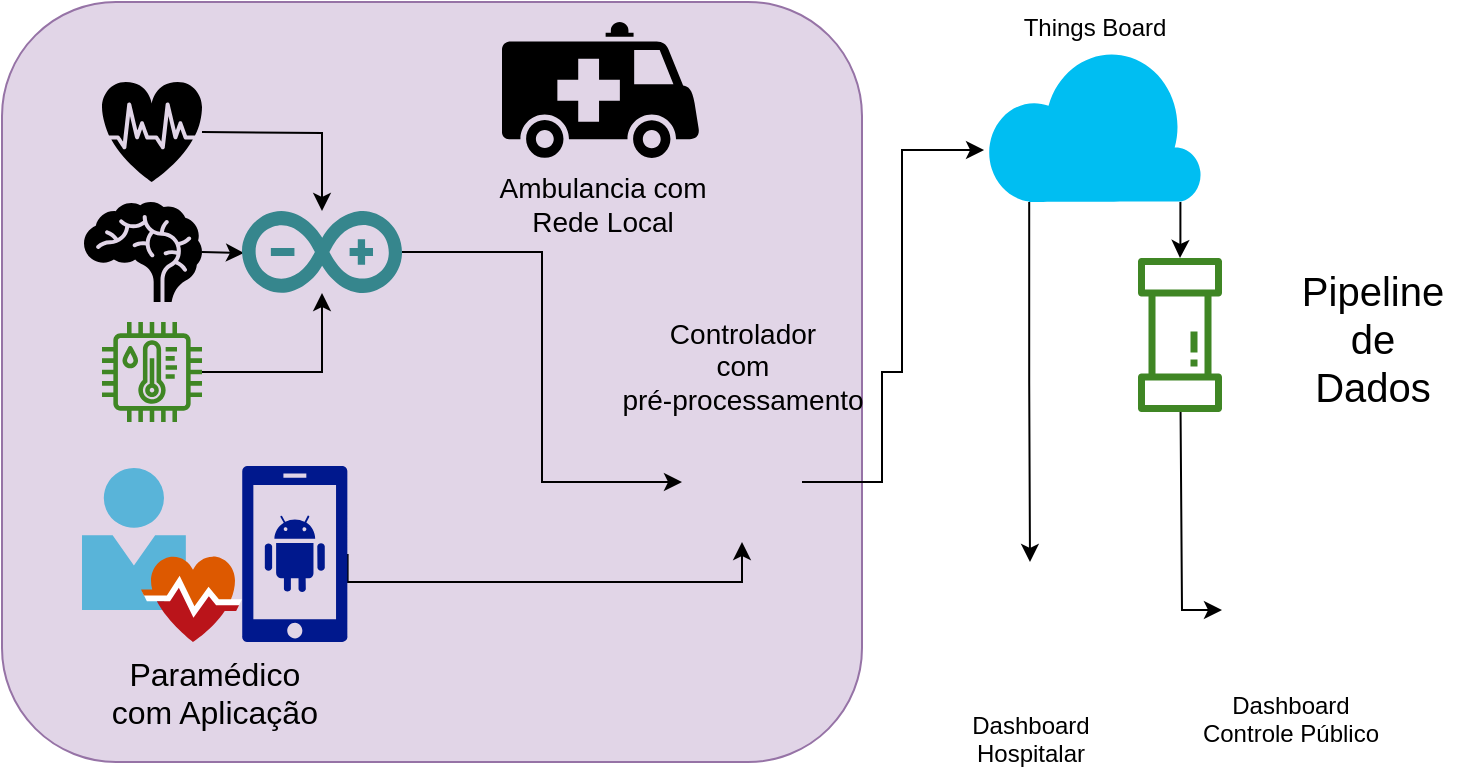 <mxfile version="20.3.0" type="device"><diagram id="4s0wln01ShHmW0BQwzLd" name="Page-1"><mxGraphModel dx="1664" dy="1552" grid="1" gridSize="10" guides="1" tooltips="1" connect="1" arrows="1" fold="1" page="1" pageScale="1" pageWidth="850" pageHeight="1100" math="0" shadow="0"><root><mxCell id="0"/><mxCell id="1" parent="0"/><mxCell id="iYYBn_W9XrQ1xkzKULVg-47" value="" style="rounded=1;whiteSpace=wrap;html=1;fontSize=24;fillColor=#e1d5e7;strokeColor=#9673a6;" vertex="1" parent="1"><mxGeometry x="-20" y="-30" width="430" height="380" as="geometry"/></mxCell><mxCell id="iYYBn_W9XrQ1xkzKULVg-13" style="edgeStyle=orthogonalEdgeStyle;rounded=0;orthogonalLoop=1;jettySize=auto;html=1;" edge="1" parent="1" target="iYYBn_W9XrQ1xkzKULVg-6"><mxGeometry relative="1" as="geometry"><mxPoint x="80" y="95" as="sourcePoint"/></mxGeometry></mxCell><mxCell id="iYYBn_W9XrQ1xkzKULVg-12" style="edgeStyle=orthogonalEdgeStyle;rounded=0;orthogonalLoop=1;jettySize=auto;html=1;" edge="1" parent="1" target="iYYBn_W9XrQ1xkzKULVg-6"><mxGeometry relative="1" as="geometry"><mxPoint x="80" y="35" as="sourcePoint"/></mxGeometry></mxCell><mxCell id="iYYBn_W9XrQ1xkzKULVg-14" style="edgeStyle=orthogonalEdgeStyle;rounded=0;orthogonalLoop=1;jettySize=auto;html=1;" edge="1" parent="1" source="iYYBn_W9XrQ1xkzKULVg-5" target="iYYBn_W9XrQ1xkzKULVg-6"><mxGeometry relative="1" as="geometry"><mxPoint x="140" y="200" as="targetPoint"/></mxGeometry></mxCell><mxCell id="iYYBn_W9XrQ1xkzKULVg-5" value="" style="sketch=0;outlineConnect=0;fontColor=#232F3E;gradientColor=none;fillColor=#3F8624;strokeColor=none;dashed=0;verticalLabelPosition=bottom;verticalAlign=top;align=center;html=1;fontSize=12;fontStyle=0;aspect=fixed;pointerEvents=1;shape=mxgraph.aws4.iot_thing_temperature_humidity_sensor;" vertex="1" parent="1"><mxGeometry x="30" y="130" width="50" height="50" as="geometry"/></mxCell><mxCell id="iYYBn_W9XrQ1xkzKULVg-15" style="edgeStyle=orthogonalEdgeStyle;rounded=0;orthogonalLoop=1;jettySize=auto;html=1;entryX=0;entryY=0.5;entryDx=0;entryDy=0;" edge="1" parent="1" source="iYYBn_W9XrQ1xkzKULVg-6" target="iYYBn_W9XrQ1xkzKULVg-7"><mxGeometry relative="1" as="geometry"/></mxCell><mxCell id="iYYBn_W9XrQ1xkzKULVg-6" value="" style="dashed=0;outlineConnect=0;html=1;align=center;labelPosition=center;verticalLabelPosition=bottom;verticalAlign=top;shape=mxgraph.weblogos.arduino;fillColor=#36868D;strokeColor=none" vertex="1" parent="1"><mxGeometry x="100" y="74.5" width="80" height="41" as="geometry"/></mxCell><mxCell id="iYYBn_W9XrQ1xkzKULVg-37" style="edgeStyle=orthogonalEdgeStyle;rounded=0;orthogonalLoop=1;jettySize=auto;html=1;entryX=-0.009;entryY=0.667;entryDx=0;entryDy=0;entryPerimeter=0;exitX=1;exitY=0.5;exitDx=0;exitDy=0;" edge="1" parent="1" source="iYYBn_W9XrQ1xkzKULVg-7" target="iYYBn_W9XrQ1xkzKULVg-20"><mxGeometry relative="1" as="geometry"><Array as="points"><mxPoint x="420" y="210"/><mxPoint x="420" y="155"/><mxPoint x="430" y="155"/><mxPoint x="430" y="44"/></Array></mxGeometry></mxCell><mxCell id="iYYBn_W9XrQ1xkzKULVg-7" value="Controlador&lt;br style=&quot;font-size: 14px;&quot;&gt;com &lt;br&gt;pré-processamento" style="shape=image;html=1;verticalAlign=bottom;verticalLabelPosition=top;labelBackgroundColor=none;imageAspect=0;aspect=fixed;image=https://cdn1.iconfinder.com/data/icons/fruit-136/64/Fruit_iconfree_Filled_Outline_raspberry-healthy-organic-food-fruit_icon-128.png;labelPosition=center;align=center;fontSize=14;" vertex="1" parent="1"><mxGeometry x="320" y="180" width="60" height="60" as="geometry"/></mxCell><mxCell id="iYYBn_W9XrQ1xkzKULVg-17" value="Dashboard&lt;br&gt;Controle Público" style="shape=image;html=1;verticalAlign=top;verticalLabelPosition=bottom;labelBackgroundColor=#ffffff;imageAspect=0;aspect=fixed;image=https://cdn3.iconfinder.com/data/icons/fintech-icon/128/11_Data_Visualization-128.png" vertex="1" parent="1"><mxGeometry x="590" y="240" width="68" height="68" as="geometry"/></mxCell><mxCell id="iYYBn_W9XrQ1xkzKULVg-50" style="edgeStyle=orthogonalEdgeStyle;rounded=0;orthogonalLoop=1;jettySize=auto;html=1;fontSize=16;exitX=0.2;exitY=1;exitDx=0;exitDy=0;exitPerimeter=0;" edge="1" parent="1" source="iYYBn_W9XrQ1xkzKULVg-20" target="iYYBn_W9XrQ1xkzKULVg-38"><mxGeometry relative="1" as="geometry"/></mxCell><mxCell id="iYYBn_W9XrQ1xkzKULVg-53" style="edgeStyle=orthogonalEdgeStyle;rounded=0;orthogonalLoop=1;jettySize=auto;html=1;exitX=0.9;exitY=1;exitDx=0;exitDy=0;exitPerimeter=0;fontSize=16;" edge="1" parent="1" source="iYYBn_W9XrQ1xkzKULVg-20" target="iYYBn_W9XrQ1xkzKULVg-51"><mxGeometry relative="1" as="geometry"/></mxCell><mxCell id="iYYBn_W9XrQ1xkzKULVg-20" value="&lt;div&gt;Things Board&lt;/div&gt;" style="verticalLabelPosition=top;html=1;verticalAlign=bottom;align=center;strokeColor=none;fillColor=#00BEF2;shape=mxgraph.azure.cloud;labelPosition=center;" vertex="1" parent="1"><mxGeometry x="472" y="-8" width="108" height="78" as="geometry"/></mxCell><mxCell id="iYYBn_W9XrQ1xkzKULVg-38" value="&lt;div&gt;Dashboard&lt;br&gt;Hospitalar&lt;/div&gt;" style="shape=image;html=1;verticalAlign=top;verticalLabelPosition=bottom;labelBackgroundColor=#ffffff;imageAspect=0;aspect=fixed;image=https://cdn3.iconfinder.com/data/icons/fintech-icon/128/11_Data_Visualization-128.png" vertex="1" parent="1"><mxGeometry x="460" y="250" width="68" height="68" as="geometry"/></mxCell><mxCell id="iYYBn_W9XrQ1xkzKULVg-40" value="" style="shape=mxgraph.signs.healthcare.cardiology;html=1;pointerEvents=1;fillColor=#000000;strokeColor=none;verticalLabelPosition=bottom;verticalAlign=top;align=center;fontSize=24;" vertex="1" parent="1"><mxGeometry x="30" y="10" width="50" height="50" as="geometry"/></mxCell><mxCell id="iYYBn_W9XrQ1xkzKULVg-41" value="" style="shape=mxgraph.signs.healthcare.brain;html=1;pointerEvents=1;fillColor=#000000;strokeColor=none;verticalLabelPosition=bottom;verticalAlign=top;align=center;fontSize=24;" vertex="1" parent="1"><mxGeometry x="21" y="70" width="59" height="50" as="geometry"/></mxCell><mxCell id="iYYBn_W9XrQ1xkzKULVg-43" value="Ambulancia com &lt;br style=&quot;font-size: 14px;&quot;&gt;Rede Local" style="shape=mxgraph.signs.transportation.ambulance;html=1;pointerEvents=1;fillColor=#000000;strokeColor=none;verticalLabelPosition=bottom;verticalAlign=top;align=center;fontSize=14;" vertex="1" parent="1"><mxGeometry x="230" y="-20" width="99" height="68" as="geometry"/></mxCell><mxCell id="iYYBn_W9XrQ1xkzKULVg-46" style="edgeStyle=orthogonalEdgeStyle;rounded=0;orthogonalLoop=1;jettySize=auto;html=1;exitX=1;exitY=0.5;exitDx=0;exitDy=0;exitPerimeter=0;entryX=0.5;entryY=1;entryDx=0;entryDy=0;fontSize=24;" edge="1" parent="1" source="iYYBn_W9XrQ1xkzKULVg-44" target="iYYBn_W9XrQ1xkzKULVg-7"><mxGeometry relative="1" as="geometry"><Array as="points"><mxPoint x="153" y="260"/><mxPoint x="350" y="260"/></Array></mxGeometry></mxCell><mxCell id="iYYBn_W9XrQ1xkzKULVg-48" value="Paramédico&#xA;com Aplicação" style="group;fontSize=16;labelPosition=center;verticalLabelPosition=bottom;align=center;verticalAlign=top;" vertex="1" connectable="0" parent="1"><mxGeometry x="20" y="202" width="132.8" height="88" as="geometry"/></mxCell><mxCell id="iYYBn_W9XrQ1xkzKULVg-49" value="" style="group" vertex="1" connectable="0" parent="iYYBn_W9XrQ1xkzKULVg-48"><mxGeometry width="132.8" height="88" as="geometry"/></mxCell><mxCell id="iYYBn_W9XrQ1xkzKULVg-44" value="" style="sketch=0;aspect=fixed;pointerEvents=1;shadow=0;dashed=0;html=1;strokeColor=none;labelPosition=center;verticalLabelPosition=bottom;verticalAlign=top;align=center;fillColor=#00188D;shape=mxgraph.mscae.enterprise.android_phone;fontSize=24;" vertex="1" parent="iYYBn_W9XrQ1xkzKULVg-49"><mxGeometry x="80" width="52.8" height="88" as="geometry"/></mxCell><mxCell id="iYYBn_W9XrQ1xkzKULVg-45" value="" style="sketch=0;aspect=fixed;html=1;points=[];align=center;image;fontSize=12;image=img/lib/mscae/User_Health_Icon.svg;" vertex="1" parent="iYYBn_W9XrQ1xkzKULVg-49"><mxGeometry y="1.04" width="80" height="86.96" as="geometry"/></mxCell><mxCell id="iYYBn_W9XrQ1xkzKULVg-54" style="edgeStyle=orthogonalEdgeStyle;rounded=0;orthogonalLoop=1;jettySize=auto;html=1;entryX=0;entryY=0.5;entryDx=0;entryDy=0;fontSize=16;" edge="1" parent="1" source="iYYBn_W9XrQ1xkzKULVg-51" target="iYYBn_W9XrQ1xkzKULVg-17"><mxGeometry relative="1" as="geometry"><Array as="points"><mxPoint x="570" y="274"/></Array></mxGeometry></mxCell><mxCell id="iYYBn_W9XrQ1xkzKULVg-51" value="" style="sketch=0;outlineConnect=0;fontColor=#232F3E;gradientColor=none;fillColor=#3F8624;strokeColor=none;dashed=0;verticalLabelPosition=bottom;verticalAlign=top;align=center;html=1;fontSize=12;fontStyle=0;aspect=fixed;pointerEvents=1;shape=mxgraph.aws4.iot_analytics_pipeline;rotation=90;" vertex="1" parent="1"><mxGeometry x="530" y="115.5" width="78" height="42" as="geometry"/></mxCell><mxCell id="iYYBn_W9XrQ1xkzKULVg-55" value="&lt;div&gt;Pipeline&lt;/div&gt;&lt;div&gt;de&lt;/div&gt;&lt;div&gt;Dados&lt;br&gt;&lt;/div&gt;" style="text;html=1;resizable=0;autosize=1;align=center;verticalAlign=middle;points=[];fillColor=none;strokeColor=none;rounded=0;fontSize=20;" vertex="1" parent="1"><mxGeometry x="620" y="92.5" width="90" height="90" as="geometry"/></mxCell></root></mxGraphModel></diagram></mxfile>